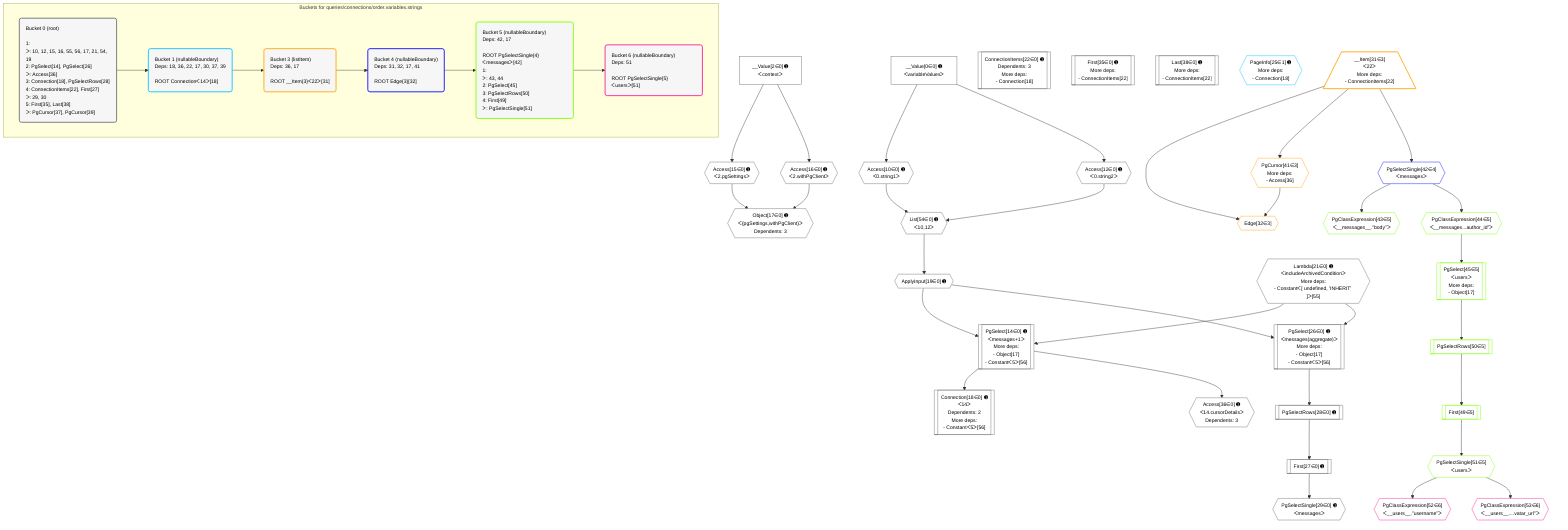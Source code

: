 %%{init: {'themeVariables': { 'fontSize': '12px'}}}%%
graph TD
    classDef path fill:#eee,stroke:#000,color:#000
    classDef plan fill:#fff,stroke-width:1px,color:#000
    classDef itemplan fill:#fff,stroke-width:2px,color:#000
    classDef unbatchedplan fill:#dff,stroke-width:1px,color:#000
    classDef sideeffectplan fill:#fcc,stroke-width:2px,color:#000
    classDef bucket fill:#f6f6f6,color:#000,stroke-width:2px,text-align:left

    subgraph "Buckets for queries/connections/order.variables.strings"
    Bucket0("Bucket 0 (root)<br /><br />1: <br />ᐳ: 10, 12, 15, 16, 55, 56, 17, 21, 54, 19<br />2: PgSelect[14], PgSelect[26]<br />ᐳ: Access[36]<br />3: Connection[18], PgSelectRows[28]<br />4: ConnectionItems[22], First[27]<br />ᐳ: 29, 30<br />5: First[35], Last[38]<br />ᐳ: PgCursor[37], PgCursor[39]"):::bucket
    Bucket1("Bucket 1 (nullableBoundary)<br />Deps: 18, 36, 22, 17, 30, 37, 39<br /><br />ROOT Connectionᐸ14ᐳ[18]"):::bucket
    Bucket3("Bucket 3 (listItem)<br />Deps: 36, 17<br /><br />ROOT __Item{3}ᐸ22ᐳ[31]"):::bucket
    Bucket4("Bucket 4 (nullableBoundary)<br />Deps: 31, 32, 17, 41<br /><br />ROOT Edge{3}[32]"):::bucket
    Bucket5("Bucket 5 (nullableBoundary)<br />Deps: 42, 17<br /><br />ROOT PgSelectSingle{4}ᐸmessagesᐳ[42]<br />1: <br />ᐳ: 43, 44<br />2: PgSelect[45]<br />3: PgSelectRows[50]<br />4: First[49]<br />ᐳ: PgSelectSingle[51]"):::bucket
    Bucket6("Bucket 6 (nullableBoundary)<br />Deps: 51<br /><br />ROOT PgSelectSingle{5}ᐸusersᐳ[51]"):::bucket
    end
    Bucket0 --> Bucket1
    Bucket1 --> Bucket3
    Bucket3 --> Bucket4
    Bucket4 --> Bucket5
    Bucket5 --> Bucket6

    %% plan dependencies
    PgSelect14[["PgSelect[14∈0] ➊<br />ᐸmessages+1ᐳ<br />More deps:<br />- Object[17]<br />- Constantᐸ5ᐳ[56]"]]:::plan
    ApplyInput19{{"ApplyInput[19∈0] ➊"}}:::plan
    Lambda21{{"Lambda[21∈0] ➊<br />ᐸincludeArchivedConditionᐳ<br />More deps:<br />- Constantᐸ[ undefined, 'INHERIT' ]ᐳ[55]"}}:::plan
    ApplyInput19 & Lambda21 --> PgSelect14
    PgSelect26[["PgSelect[26∈0] ➊<br />ᐸmessages(aggregate)ᐳ<br />More deps:<br />- Object[17]<br />- Constantᐸ5ᐳ[56]"]]:::plan
    ApplyInput19 & Lambda21 --> PgSelect26
    Object17{{"Object[17∈0] ➊<br />ᐸ{pgSettings,withPgClient}ᐳ<br />Dependents: 3"}}:::plan
    Access15{{"Access[15∈0] ➊<br />ᐸ2.pgSettingsᐳ"}}:::plan
    Access16{{"Access[16∈0] ➊<br />ᐸ2.withPgClientᐳ"}}:::plan
    Access15 & Access16 --> Object17
    Connection18[["Connection[18∈0] ➊<br />ᐸ14ᐳ<br />Dependents: 2<br />More deps:<br />- Constantᐸ5ᐳ[56]"]]:::plan
    PgSelect14 --> Connection18
    List54{{"List[54∈0] ➊<br />ᐸ10,12ᐳ"}}:::plan
    Access10{{"Access[10∈0] ➊<br />ᐸ0.string1ᐳ"}}:::plan
    Access12{{"Access[12∈0] ➊<br />ᐸ0.string2ᐳ"}}:::plan
    Access10 & Access12 --> List54
    __Value0["__Value[0∈0] ➊<br />ᐸvariableValuesᐳ"]:::plan
    __Value0 --> Access10
    __Value0 --> Access12
    __Value2["__Value[2∈0] ➊<br />ᐸcontextᐳ"]:::plan
    __Value2 --> Access15
    __Value2 --> Access16
    List54 --> ApplyInput19
    ConnectionItems22[["ConnectionItems[22∈0] ➊<br />Dependents: 3<br />More deps:<br />- Connection[18]"]]:::plan
    First27[["First[27∈0] ➊"]]:::plan
    PgSelectRows28[["PgSelectRows[28∈0] ➊"]]:::plan
    PgSelectRows28 --> First27
    PgSelect26 --> PgSelectRows28
    PgSelectSingle29{{"PgSelectSingle[29∈0] ➊<br />ᐸmessagesᐳ"}}:::plan
    First27 --> PgSelectSingle29
    First35[["First[35∈0] ➊<br />More deps:<br />- ConnectionItems[22]"]]:::plan
    Access36{{"Access[36∈0] ➊<br />ᐸ14.cursorDetailsᐳ<br />Dependents: 3"}}:::plan
    PgSelect14 --> Access36
    Last38[["Last[38∈0] ➊<br />More deps:<br />- ConnectionItems[22]"]]:::plan
    PageInfo25{{"PageInfo[25∈1] ➊<br />More deps:<br />- Connection[18]"}}:::plan
    Edge32{{"Edge[32∈3]"}}:::plan
    __Item31[/"__Item[31∈3]<br />ᐸ22ᐳ<br />More deps:<br />- ConnectionItems[22]"\]:::itemplan
    PgCursor41{{"PgCursor[41∈3]<br />More deps:<br />- Access[36]"}}:::plan
    __Item31 & PgCursor41 --> Edge32
    __Item31 --> PgCursor41
    PgSelectSingle42{{"PgSelectSingle[42∈4]<br />ᐸmessagesᐳ"}}:::plan
    __Item31 --> PgSelectSingle42
    PgSelect45[["PgSelect[45∈5]<br />ᐸusersᐳ<br />More deps:<br />- Object[17]"]]:::plan
    PgClassExpression44{{"PgClassExpression[44∈5]<br />ᐸ__messages...author_id”ᐳ"}}:::plan
    PgClassExpression44 --> PgSelect45
    PgClassExpression43{{"PgClassExpression[43∈5]<br />ᐸ__messages__.”body”ᐳ"}}:::plan
    PgSelectSingle42 --> PgClassExpression43
    PgSelectSingle42 --> PgClassExpression44
    First49[["First[49∈5]"]]:::plan
    PgSelectRows50[["PgSelectRows[50∈5]"]]:::plan
    PgSelectRows50 --> First49
    PgSelect45 --> PgSelectRows50
    PgSelectSingle51{{"PgSelectSingle[51∈5]<br />ᐸusersᐳ"}}:::plan
    First49 --> PgSelectSingle51
    PgClassExpression52{{"PgClassExpression[52∈6]<br />ᐸ__users__.”username”ᐳ"}}:::plan
    PgSelectSingle51 --> PgClassExpression52
    PgClassExpression53{{"PgClassExpression[53∈6]<br />ᐸ__users__....vatar_url”ᐳ"}}:::plan
    PgSelectSingle51 --> PgClassExpression53

    %% define steps
    classDef bucket0 stroke:#696969
    class Bucket0,__Value0,__Value2,Access10,Access12,PgSelect14,Access15,Access16,Object17,Connection18,ApplyInput19,Lambda21,ConnectionItems22,PgSelect26,First27,PgSelectRows28,PgSelectSingle29,First35,Access36,Last38,List54 bucket0
    classDef bucket1 stroke:#00bfff
    class Bucket1,PageInfo25 bucket1
    classDef bucket3 stroke:#ffa500
    class Bucket3,__Item31,Edge32,PgCursor41 bucket3
    classDef bucket4 stroke:#0000ff
    class Bucket4,PgSelectSingle42 bucket4
    classDef bucket5 stroke:#7fff00
    class Bucket5,PgClassExpression43,PgClassExpression44,PgSelect45,First49,PgSelectRows50,PgSelectSingle51 bucket5
    classDef bucket6 stroke:#ff1493
    class Bucket6,PgClassExpression52,PgClassExpression53 bucket6